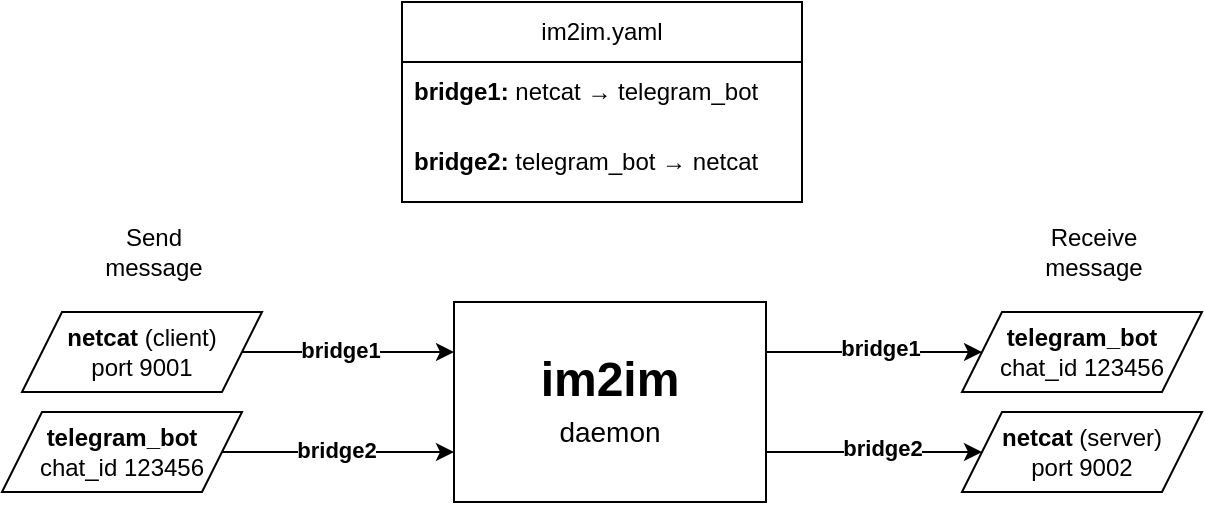 <mxfile version="21.1.4" type="device">
  <diagram name="Page-1" id="GFm_iVIkwVsUpTuctzpR">
    <mxGraphModel dx="1026" dy="618" grid="1" gridSize="10" guides="1" tooltips="1" connect="1" arrows="1" fold="1" page="1" pageScale="1" pageWidth="827" pageHeight="1169" math="0" shadow="0">
      <root>
        <mxCell id="0" />
        <mxCell id="1" parent="0" />
        <mxCell id="YDq6ZiGEFB8w_pZqPFXM-22" style="edgeStyle=orthogonalEdgeStyle;rounded=0;orthogonalLoop=1;jettySize=auto;html=1;exitX=1;exitY=0.25;exitDx=0;exitDy=0;entryX=0;entryY=0.5;entryDx=0;entryDy=0;" parent="1" source="YDq6ZiGEFB8w_pZqPFXM-1" target="YDq6ZiGEFB8w_pZqPFXM-7" edge="1">
          <mxGeometry relative="1" as="geometry" />
        </mxCell>
        <mxCell id="YDq6ZiGEFB8w_pZqPFXM-27" value="&lt;b&gt;bridge1&lt;/b&gt;" style="edgeLabel;html=1;align=center;verticalAlign=middle;resizable=0;points=[];" parent="YDq6ZiGEFB8w_pZqPFXM-22" vertex="1" connectable="0">
          <mxGeometry x="0.056" y="2" relative="1" as="geometry">
            <mxPoint as="offset" />
          </mxGeometry>
        </mxCell>
        <mxCell id="YDq6ZiGEFB8w_pZqPFXM-29" style="edgeStyle=orthogonalEdgeStyle;rounded=0;orthogonalLoop=1;jettySize=auto;html=1;exitX=1;exitY=0.75;exitDx=0;exitDy=0;entryX=0;entryY=0.5;entryDx=0;entryDy=0;" parent="1" source="YDq6ZiGEFB8w_pZqPFXM-1" target="YDq6ZiGEFB8w_pZqPFXM-11" edge="1">
          <mxGeometry relative="1" as="geometry" />
        </mxCell>
        <mxCell id="YDq6ZiGEFB8w_pZqPFXM-30" value="&lt;b&gt;bridge2&lt;/b&gt;" style="edgeLabel;html=1;align=center;verticalAlign=middle;resizable=0;points=[];" parent="YDq6ZiGEFB8w_pZqPFXM-29" vertex="1" connectable="0">
          <mxGeometry y="-1" relative="1" as="geometry">
            <mxPoint x="4" y="-3" as="offset" />
          </mxGeometry>
        </mxCell>
        <mxCell id="YDq6ZiGEFB8w_pZqPFXM-1" value="&lt;b&gt;&lt;font style=&quot;font-size: 24px;&quot;&gt;im2im&lt;/font&gt;&lt;/b&gt;&lt;br style=&quot;font-size: 18px;&quot;&gt;&lt;font style=&quot;font-size: 14px;&quot;&gt;daemon&lt;/font&gt;" style="rounded=0;whiteSpace=wrap;html=1;fontSize=18;" parent="1" vertex="1">
          <mxGeometry x="340" y="190" width="156" height="100" as="geometry" />
        </mxCell>
        <mxCell id="YDq6ZiGEFB8w_pZqPFXM-2" value="im2im.yaml" style="swimlane;fontStyle=0;childLayout=stackLayout;horizontal=1;startSize=30;horizontalStack=0;resizeParent=1;resizeParentMax=0;resizeLast=0;collapsible=1;marginBottom=0;whiteSpace=wrap;html=1;" parent="1" vertex="1">
          <mxGeometry x="314" y="40" width="200" height="100" as="geometry" />
        </mxCell>
        <mxCell id="YDq6ZiGEFB8w_pZqPFXM-4" value="&lt;b&gt;bridge1:&lt;/b&gt;&amp;nbsp;netcat → telegram_bot" style="text;strokeColor=none;fillColor=none;align=left;verticalAlign=middle;spacingLeft=4;spacingRight=4;overflow=hidden;points=[[0,0.5],[1,0.5]];portConstraint=eastwest;rotatable=0;whiteSpace=wrap;html=1;" parent="YDq6ZiGEFB8w_pZqPFXM-2" vertex="1">
          <mxGeometry y="30" width="200" height="30" as="geometry" />
        </mxCell>
        <mxCell id="YDq6ZiGEFB8w_pZqPFXM-5" value="&lt;b&gt;bridge2:&lt;/b&gt; telegram_bot&amp;nbsp;→ netcat" style="text;strokeColor=none;fillColor=none;align=left;verticalAlign=middle;spacingLeft=4;spacingRight=4;overflow=hidden;points=[[0,0.5],[1,0.5]];portConstraint=eastwest;rotatable=0;whiteSpace=wrap;html=1;" parent="YDq6ZiGEFB8w_pZqPFXM-2" vertex="1">
          <mxGeometry y="60" width="200" height="40" as="geometry" />
        </mxCell>
        <mxCell id="YDq6ZiGEFB8w_pZqPFXM-12" style="edgeStyle=orthogonalEdgeStyle;rounded=0;orthogonalLoop=1;jettySize=auto;html=1;exitX=1;exitY=0.5;exitDx=0;exitDy=0;entryX=0;entryY=0.25;entryDx=0;entryDy=0;" parent="1" source="YDq6ZiGEFB8w_pZqPFXM-6" target="YDq6ZiGEFB8w_pZqPFXM-1" edge="1">
          <mxGeometry relative="1" as="geometry" />
        </mxCell>
        <mxCell id="YDq6ZiGEFB8w_pZqPFXM-16" value="&lt;b&gt;bridge1&lt;/b&gt;" style="edgeLabel;html=1;align=center;verticalAlign=middle;resizable=0;points=[];" parent="YDq6ZiGEFB8w_pZqPFXM-12" vertex="1" connectable="0">
          <mxGeometry x="-0.075" y="-3" relative="1" as="geometry">
            <mxPoint y="-4" as="offset" />
          </mxGeometry>
        </mxCell>
        <mxCell id="YDq6ZiGEFB8w_pZqPFXM-6" value="&lt;b&gt;netcat&lt;/b&gt; (client)&lt;br&gt;port 9001" style="shape=parallelogram;perimeter=parallelogramPerimeter;whiteSpace=wrap;html=1;fixedSize=1;" parent="1" vertex="1">
          <mxGeometry x="124" y="195" width="120" height="40" as="geometry" />
        </mxCell>
        <mxCell id="YDq6ZiGEFB8w_pZqPFXM-7" value="&lt;b&gt;telegram_bot&lt;/b&gt;&lt;br&gt;chat_id 123456" style="shape=parallelogram;perimeter=parallelogramPerimeter;whiteSpace=wrap;html=1;fixedSize=1;" parent="1" vertex="1">
          <mxGeometry x="594" y="195" width="120" height="40" as="geometry" />
        </mxCell>
        <mxCell id="YDq6ZiGEFB8w_pZqPFXM-13" style="edgeStyle=orthogonalEdgeStyle;rounded=0;orthogonalLoop=1;jettySize=auto;html=1;exitX=1;exitY=0.5;exitDx=0;exitDy=0;entryX=0;entryY=0.75;entryDx=0;entryDy=0;" parent="1" source="YDq6ZiGEFB8w_pZqPFXM-10" target="YDq6ZiGEFB8w_pZqPFXM-1" edge="1">
          <mxGeometry relative="1" as="geometry" />
        </mxCell>
        <mxCell id="YDq6ZiGEFB8w_pZqPFXM-18" value="&lt;b&gt;bridge2&lt;/b&gt;" style="edgeLabel;html=1;align=center;verticalAlign=middle;resizable=0;points=[];" parent="YDq6ZiGEFB8w_pZqPFXM-13" vertex="1" connectable="0">
          <mxGeometry x="0.086" y="3" relative="1" as="geometry">
            <mxPoint x="-6" y="2" as="offset" />
          </mxGeometry>
        </mxCell>
        <mxCell id="YDq6ZiGEFB8w_pZqPFXM-10" value="&lt;b&gt;telegram_bot&lt;/b&gt;&lt;br&gt;chat_id 123456" style="shape=parallelogram;perimeter=parallelogramPerimeter;whiteSpace=wrap;html=1;fixedSize=1;" parent="1" vertex="1">
          <mxGeometry x="114" y="245" width="120" height="40" as="geometry" />
        </mxCell>
        <mxCell id="YDq6ZiGEFB8w_pZqPFXM-11" value="&lt;b&gt;netcat&lt;/b&gt; (server)&lt;br&gt;port 9002" style="shape=parallelogram;perimeter=parallelogramPerimeter;whiteSpace=wrap;html=1;fixedSize=1;" parent="1" vertex="1">
          <mxGeometry x="594" y="245" width="120" height="40" as="geometry" />
        </mxCell>
        <mxCell id="105xIh7dhlAf1KrlEDfi-1" value="Send message" style="text;html=1;strokeColor=none;fillColor=none;align=center;verticalAlign=middle;whiteSpace=wrap;rounded=0;" vertex="1" parent="1">
          <mxGeometry x="160" y="150" width="60" height="30" as="geometry" />
        </mxCell>
        <mxCell id="105xIh7dhlAf1KrlEDfi-2" value="Receive message" style="text;html=1;strokeColor=none;fillColor=none;align=center;verticalAlign=middle;whiteSpace=wrap;rounded=0;" vertex="1" parent="1">
          <mxGeometry x="630" y="150" width="60" height="30" as="geometry" />
        </mxCell>
      </root>
    </mxGraphModel>
  </diagram>
</mxfile>
